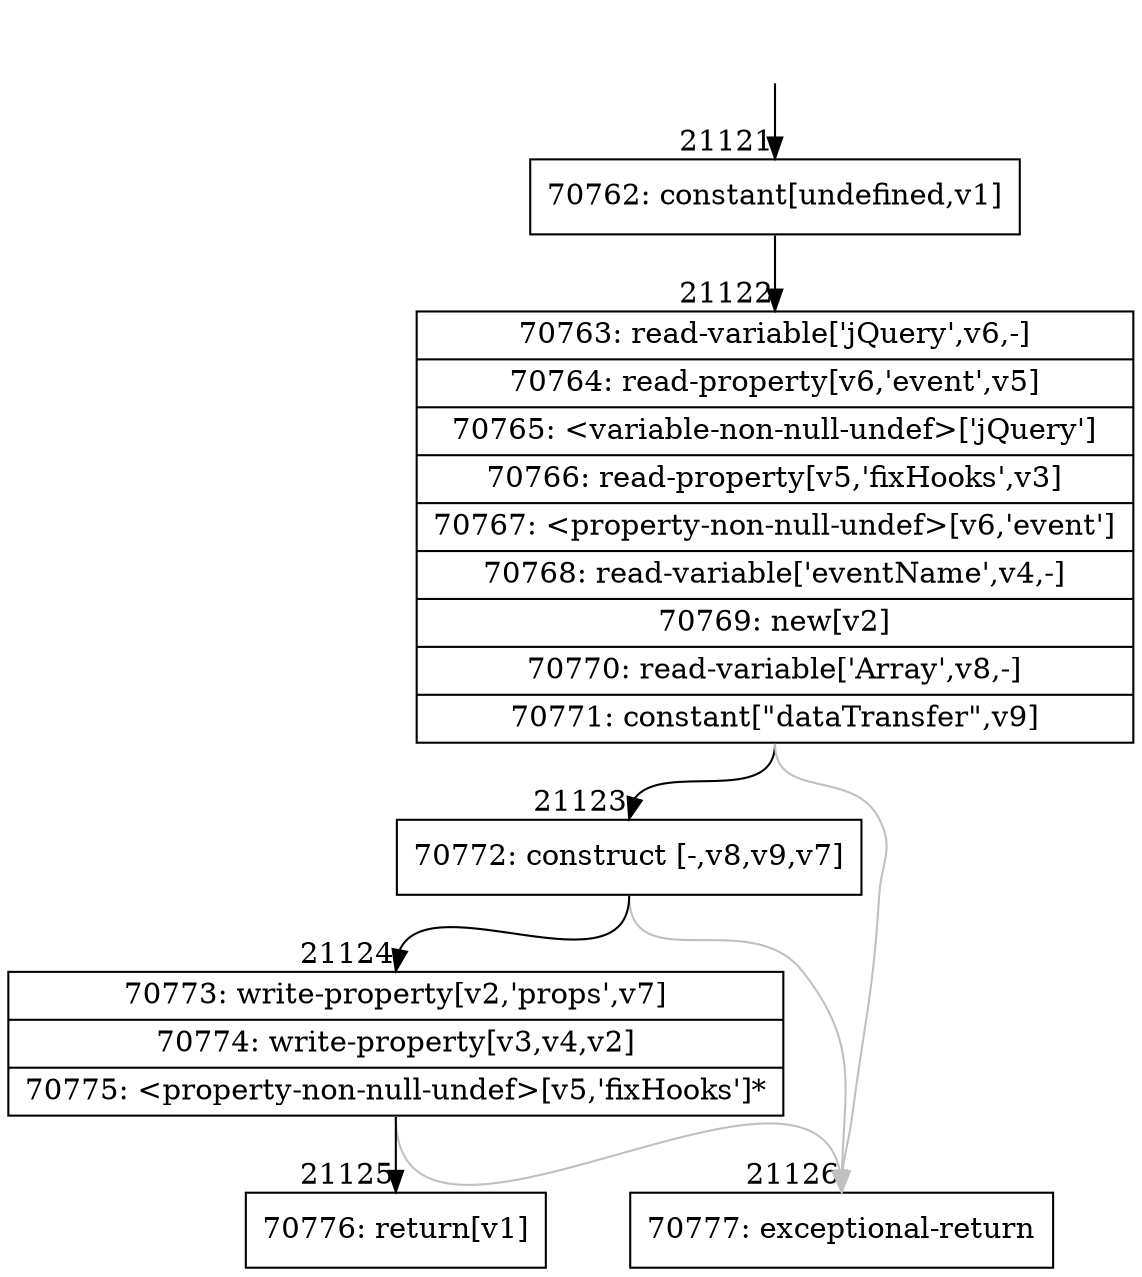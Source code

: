digraph {
rankdir="TD"
BB_entry1846[shape=none,label=""];
BB_entry1846 -> BB21121 [tailport=s, headport=n, headlabel="    21121"]
BB21121 [shape=record label="{70762: constant[undefined,v1]}" ] 
BB21121 -> BB21122 [tailport=s, headport=n, headlabel="      21122"]
BB21122 [shape=record label="{70763: read-variable['jQuery',v6,-]|70764: read-property[v6,'event',v5]|70765: \<variable-non-null-undef\>['jQuery']|70766: read-property[v5,'fixHooks',v3]|70767: \<property-non-null-undef\>[v6,'event']|70768: read-variable['eventName',v4,-]|70769: new[v2]|70770: read-variable['Array',v8,-]|70771: constant[\"dataTransfer\",v9]}" ] 
BB21122 -> BB21123 [tailport=s, headport=n, headlabel="      21123"]
BB21122 -> BB21126 [tailport=s, headport=n, color=gray, headlabel="      21126"]
BB21123 [shape=record label="{70772: construct [-,v8,v9,v7]}" ] 
BB21123 -> BB21124 [tailport=s, headport=n, headlabel="      21124"]
BB21123 -> BB21126 [tailport=s, headport=n, color=gray]
BB21124 [shape=record label="{70773: write-property[v2,'props',v7]|70774: write-property[v3,v4,v2]|70775: \<property-non-null-undef\>[v5,'fixHooks']*}" ] 
BB21124 -> BB21125 [tailport=s, headport=n, headlabel="      21125"]
BB21124 -> BB21126 [tailport=s, headport=n, color=gray]
BB21125 [shape=record label="{70776: return[v1]}" ] 
BB21126 [shape=record label="{70777: exceptional-return}" ] 
//#$~ 39694
}
